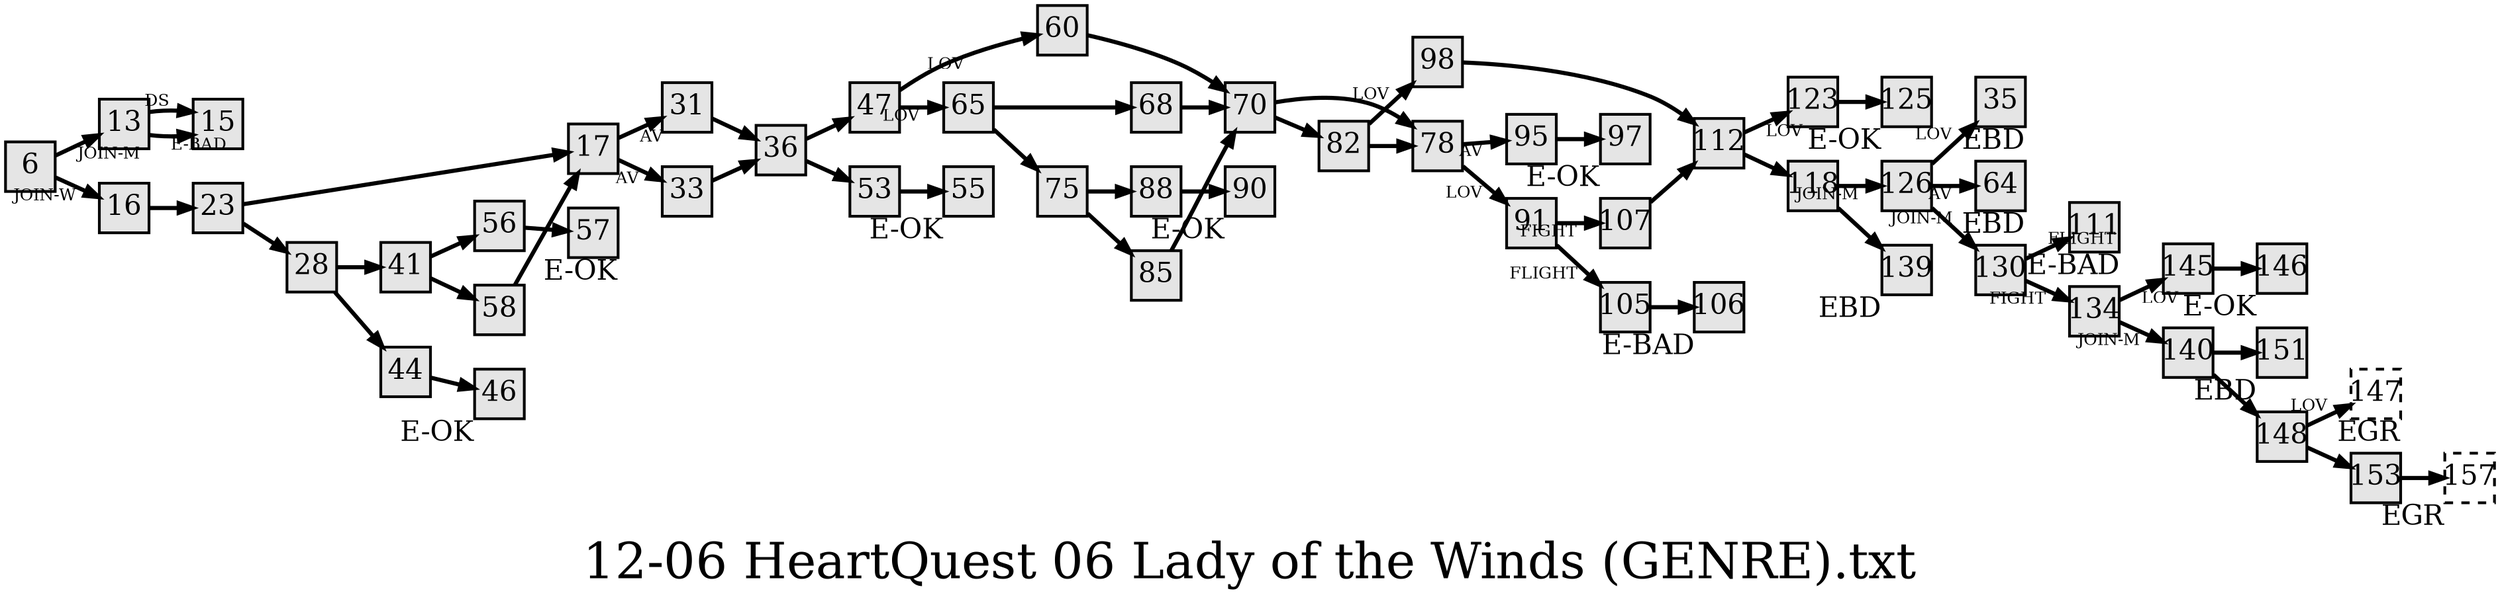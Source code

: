 digraph g{
  graph [ label="12-06 HeartQuest 06 Lady of the Winds (GENRE).txt" rankdir=LR, ordering=out, fontsize=36, nodesep="0.35", ranksep="0.45"];
  node  [shape=rect, penwidth=2, fontsize=20, style=filled, fillcolor=grey90, margin="0,0", labelfloat=true, regular=true, fixedsize=true];
  edge  [labelfloat=true, penwidth=3, fontsize=12];
  // ---;
  // group  : Katz;
  // id     :;
  // gbid   :;
  // series :;
  // title  :;
  // author :;
  // credit:;
  // - name : Juliet Way-Henthorne;
  // role : encoder;
  // date : 2017-09-15;
  // - name : Jeremy Douglass;
  // role : editor;
  // date : 2017-10-19;
  // render:;
  // - name   : ?;
  // styles : ?;
  // engine : dot;
  // comment: >;
  
  // ---;
  
  6 -> 13	[ xlabel="JOIN-M" ];
  6 -> 16	[ xlabel="JOIN-W" ];
  13 -> 15	[ xlabel="E-BAD" ];
  13 -> 15	[ xlabel="DS" ];
  16 -> 23;
  17 -> 31	[ xlabel="AV" ];
  17 -> 33	[ xlabel="AV" ];
  23 -> 17;
  23 -> 28;
  28 -> 41;
  28 -> 44;
  31 -> 36;
  33 -> 36;
  35	[ xlabel="EBD" ];
  36 -> 47;
  36 -> 53;
  41 -> 56;
  41 -> 58;
  44 -> 46;
  46	[ xlabel="E-OK" ];
  47 -> 60	[ xlabel="LOV" ];
  47 -> 65	[ xlabel="LOV" ];
  53 -> 55;
  55	[ xlabel="E-OK" ];
  56 -> 57;
  57	[ xlabel="E-OK" ];
  58 -> 17;
  60 -> 70;
  64	[ xlabel="EBD" ];
  65 -> 68;
  65 -> 75;
  68 -> 70;
  70 -> 78;
  70 -> 82;
  75 -> 88;
  75 -> 85;
  78 -> 95	[ xlabel="AV" ];
  78 -> 91	[ xlabel="LOV" ];
  82 -> 98	[ xlabel="LOV" ];
  82 -> 78;
  85 -> 70;
  88 -> 90;
  90	[ xlabel="E-OK" ];
  91 -> 107	[ xlabel="FIGHT" ];
  91 -> 105	[ xlabel="FLIGHT" ];
  95 -> 97;
  97	[ xlabel="E-OK" ];
  98 -> 112;
  105 -> 106;
  106	[ xlabel="E-BAD" ];
  107 -> 112;
  111	[ xlabel="E-BAD" ];
  112 -> 123	[ xlabel="LOV" ];
  112 -> 118;
  118 -> 126	[ xlabel="JOIN-M" ];
  118 -> 139;
  123 -> 125;
  125	[ xlabel="E-OK" ];
  126 -> 35	[ xlabel="LOV" ];
  126 -> 64	[ xlabel="AV" ];
  126 -> 130	[ xlabel="JOIN-M" ];
  130 -> 111	[ xlabel="FLIGHT" ];
  130 -> 134	[ xlabel="FIGHT" ];
  134 -> 145	[ xlabel="LOV" ];
  134 -> 140	[ xlabel="JOIN-M" ];
  139	[ xlabel="EBD" ];
  140 -> 151;
  140 -> 148;
  145 -> 146;
  146	[ xlabel="E-OK" ];
  147	[ xlabel="EGR", dir=both, arrowhead=tee, arrowtail=odot, style=dashed ];
  148 -> 147	[ xlabel="LOV" ];
  148 -> 153;
  151	[ xlabel="EBD" ];
  153 -> 157;
  157	[ xlabel="EGR", dir=both, arrowhead=tee, arrowtail=odot, style=dashed ];
}

